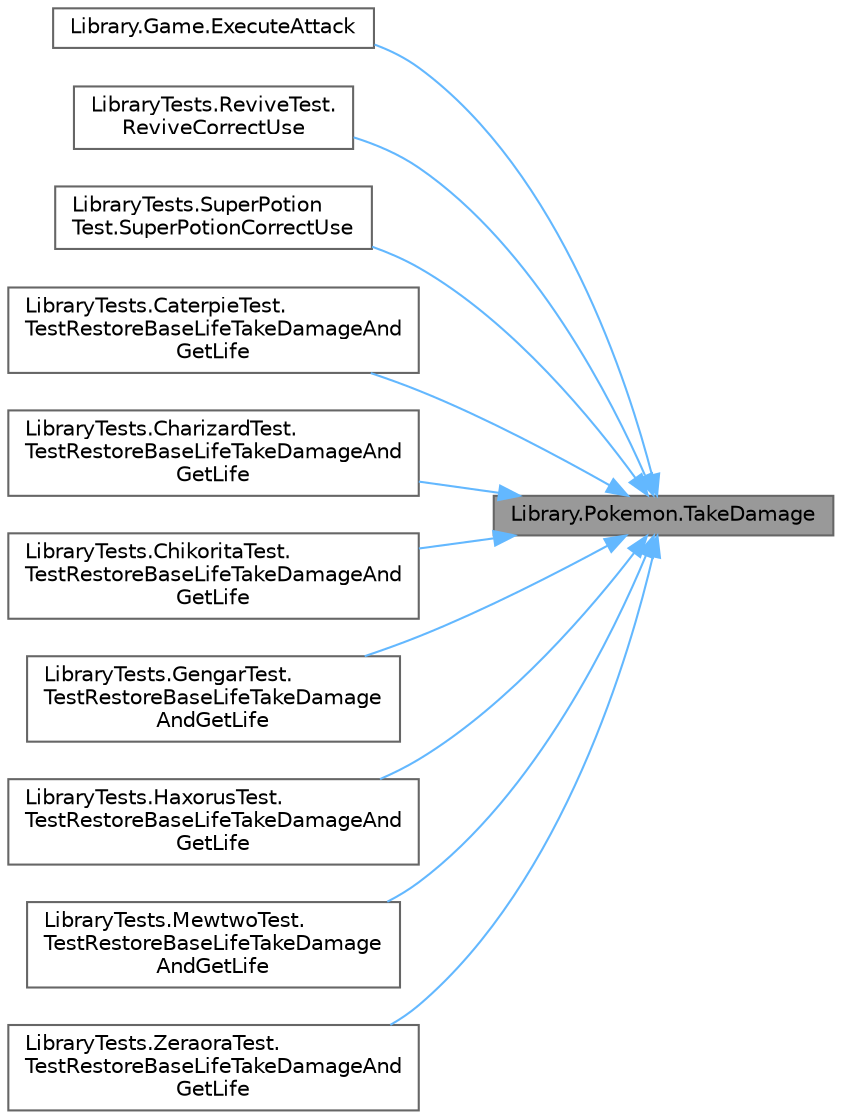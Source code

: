 digraph "Library.Pokemon.TakeDamage"
{
 // INTERACTIVE_SVG=YES
 // LATEX_PDF_SIZE
  bgcolor="transparent";
  edge [fontname=Helvetica,fontsize=10,labelfontname=Helvetica,labelfontsize=10];
  node [fontname=Helvetica,fontsize=10,shape=box,height=0.2,width=0.4];
  rankdir="RL";
  Node1 [id="Node000001",label="Library.Pokemon.TakeDamage",height=0.2,width=0.4,color="gray40", fillcolor="grey60", style="filled", fontcolor="black",tooltip="Resta puntos de vida a la vida actual. Convierte double a int para poder hacer la resta...."];
  Node1 -> Node2 [id="edge1_Node000001_Node000002",dir="back",color="steelblue1",style="solid",tooltip=" "];
  Node2 [id="Node000002",label="Library.Game.ExecuteAttack",height=0.2,width=0.4,color="grey40", fillcolor="white", style="filled",URL="$classLibrary_1_1Game.html#a656f35f805445764adcdd3a51de65693",tooltip="Ejecuta un ataque por parte del Pokemon activo del jugador actual, siempre y cuando no se encuentre d..."];
  Node1 -> Node3 [id="edge2_Node000001_Node000003",dir="back",color="steelblue1",style="solid",tooltip=" "];
  Node3 [id="Node000003",label="LibraryTests.ReviveTest.\lReviveCorrectUse",height=0.2,width=0.4,color="grey40", fillcolor="white", style="filled",URL="$classLibraryTests_1_1ReviveTest.html#a8f3b3809f2f233cc9c617445031a1e5a",tooltip="Test de pocion de revivir."];
  Node1 -> Node4 [id="edge3_Node000001_Node000004",dir="back",color="steelblue1",style="solid",tooltip=" "];
  Node4 [id="Node000004",label="LibraryTests.SuperPotion\lTest.SuperPotionCorrectUse",height=0.2,width=0.4,color="grey40", fillcolor="white", style="filled",URL="$classLibraryTests_1_1SuperPotionTest.html#a82b27fac16f96b33ccffd3df5567d001",tooltip="Test de pocion de curacion."];
  Node1 -> Node5 [id="edge4_Node000001_Node000005",dir="back",color="steelblue1",style="solid",tooltip=" "];
  Node5 [id="Node000005",label="LibraryTests.CaterpieTest.\lTestRestoreBaseLifeTakeDamageAnd\lGetLife",height=0.2,width=0.4,color="grey40", fillcolor="white", style="filled",URL="$classLibraryTests_1_1CaterpieTest.html#a8c18e869f393841c2d5078f42d5ab17b",tooltip="Test de los métodos RestoreBaseLife, TakeDamage y GetLife."];
  Node1 -> Node6 [id="edge5_Node000001_Node000006",dir="back",color="steelblue1",style="solid",tooltip=" "];
  Node6 [id="Node000006",label="LibraryTests.CharizardTest.\lTestRestoreBaseLifeTakeDamageAnd\lGetLife",height=0.2,width=0.4,color="grey40", fillcolor="white", style="filled",URL="$classLibraryTests_1_1CharizardTest.html#a3ab8447bc2db224f24c4131969e94334",tooltip="Test de los métodos RestoreBaseLife, TakeDamage y GetLife."];
  Node1 -> Node7 [id="edge6_Node000001_Node000007",dir="back",color="steelblue1",style="solid",tooltip=" "];
  Node7 [id="Node000007",label="LibraryTests.ChikoritaTest.\lTestRestoreBaseLifeTakeDamageAnd\lGetLife",height=0.2,width=0.4,color="grey40", fillcolor="white", style="filled",URL="$classLibraryTests_1_1ChikoritaTest.html#af75d59ad6478c7caf8d63ff37c748453",tooltip="Test de los métodos RestoreBaseLife, TakeDamage y GetLife."];
  Node1 -> Node8 [id="edge7_Node000001_Node000008",dir="back",color="steelblue1",style="solid",tooltip=" "];
  Node8 [id="Node000008",label="LibraryTests.GengarTest.\lTestRestoreBaseLifeTakeDamage\lAndGetLife",height=0.2,width=0.4,color="grey40", fillcolor="white", style="filled",URL="$classLibraryTests_1_1GengarTest.html#a4493cdd78e4943f6f688dd8b91e4a913",tooltip="Test de los métodos RestoreBaseLife, TakeDamage y GetLife."];
  Node1 -> Node9 [id="edge8_Node000001_Node000009",dir="back",color="steelblue1",style="solid",tooltip=" "];
  Node9 [id="Node000009",label="LibraryTests.HaxorusTest.\lTestRestoreBaseLifeTakeDamageAnd\lGetLife",height=0.2,width=0.4,color="grey40", fillcolor="white", style="filled",URL="$classLibraryTests_1_1HaxorusTest.html#a4a870c7fc948941f1e73fafa7f161c9e",tooltip="Test de los métodos RestoreBaseLife, TakeDamage y GetLife."];
  Node1 -> Node10 [id="edge9_Node000001_Node000010",dir="back",color="steelblue1",style="solid",tooltip=" "];
  Node10 [id="Node000010",label="LibraryTests.MewtwoTest.\lTestRestoreBaseLifeTakeDamage\lAndGetLife",height=0.2,width=0.4,color="grey40", fillcolor="white", style="filled",URL="$classLibraryTests_1_1MewtwoTest.html#a18a5bb7ea8651fecc6374551612a4da7",tooltip="Test de los métodos RestoreBaseLife, TakeDamage y GetLife."];
  Node1 -> Node11 [id="edge10_Node000001_Node000011",dir="back",color="steelblue1",style="solid",tooltip=" "];
  Node11 [id="Node000011",label="LibraryTests.ZeraoraTest.\lTestRestoreBaseLifeTakeDamageAnd\lGetLife",height=0.2,width=0.4,color="grey40", fillcolor="white", style="filled",URL="$classLibraryTests_1_1ZeraoraTest.html#a0880d21f1cce6f450fd57185cb9df249",tooltip="Test de los métodos RestoreBaseLife, TakeDamage y GetLife."];
}
